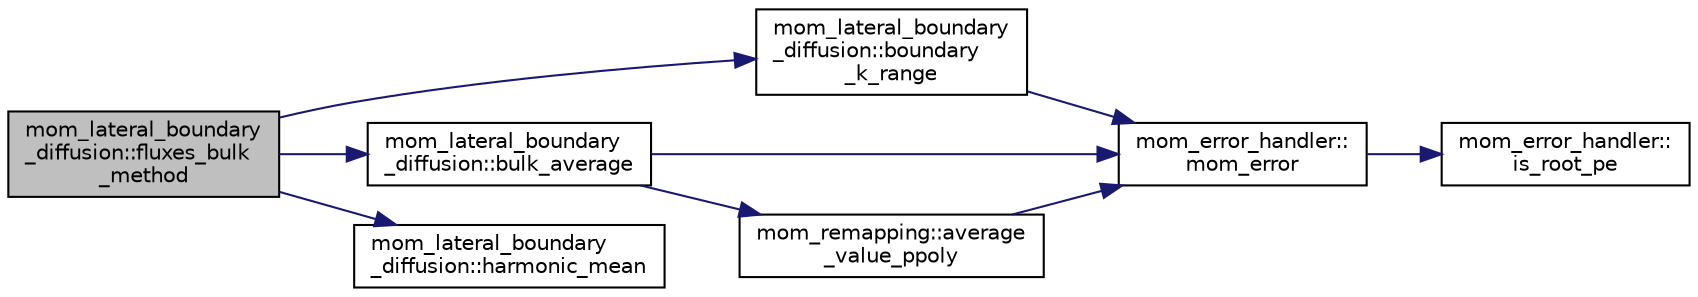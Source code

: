 digraph "mom_lateral_boundary_diffusion::fluxes_bulk_method"
{
 // INTERACTIVE_SVG=YES
 // LATEX_PDF_SIZE
  edge [fontname="Helvetica",fontsize="10",labelfontname="Helvetica",labelfontsize="10"];
  node [fontname="Helvetica",fontsize="10",shape=record];
  rankdir="LR";
  Node1 [label="mom_lateral_boundary\l_diffusion::fluxes_bulk\l_method",height=0.2,width=0.4,color="black", fillcolor="grey75", style="filled", fontcolor="black",tooltip="Apply the lateral boundary diffusive fluxes calculated from a 'bulk model' See Bulk layer approach (M..."];
  Node1 -> Node2 [color="midnightblue",fontsize="10",style="solid",fontname="Helvetica"];
  Node2 [label="mom_lateral_boundary\l_diffusion::boundary\l_k_range",height=0.2,width=0.4,color="black", fillcolor="white", style="filled",URL="$namespacemom__lateral__boundary__diffusion.html#a9cd84e0a8f4ddaba3c8ece5f149c7a9f",tooltip="Find the k-index range corresponding to the layers that are within the boundary-layer region."];
  Node2 -> Node3 [color="midnightblue",fontsize="10",style="solid",fontname="Helvetica"];
  Node3 [label="mom_error_handler::\lmom_error",height=0.2,width=0.4,color="black", fillcolor="white", style="filled",URL="$namespacemom__error__handler.html#a460cfb79a06c29fc249952c2a3710d67",tooltip="This provides a convenient interface for writing an mpp_error message with run-time filter based on a..."];
  Node3 -> Node4 [color="midnightblue",fontsize="10",style="solid",fontname="Helvetica"];
  Node4 [label="mom_error_handler::\lis_root_pe",height=0.2,width=0.4,color="black", fillcolor="white", style="filled",URL="$namespacemom__error__handler.html#ad5f00a53059c72fe2332d1436c80ca71",tooltip="This returns .true. if the current PE is the root PE."];
  Node1 -> Node5 [color="midnightblue",fontsize="10",style="solid",fontname="Helvetica"];
  Node5 [label="mom_lateral_boundary\l_diffusion::bulk_average",height=0.2,width=0.4,color="black", fillcolor="white", style="filled",URL="$namespacemom__lateral__boundary__diffusion.html#a764405ce85234799f6b81be25a8df1b7",tooltip=" "];
  Node5 -> Node6 [color="midnightblue",fontsize="10",style="solid",fontname="Helvetica"];
  Node6 [label="mom_remapping::average\l_value_ppoly",height=0.2,width=0.4,color="black", fillcolor="white", style="filled",URL="$namespacemom__remapping.html#a89dde73fbc6eec035c8dabc225a9c210",tooltip="Returns the average value of a reconstruction within a single source cell, i0, between the non-dimens..."];
  Node6 -> Node3 [color="midnightblue",fontsize="10",style="solid",fontname="Helvetica"];
  Node5 -> Node3 [color="midnightblue",fontsize="10",style="solid",fontname="Helvetica"];
  Node1 -> Node7 [color="midnightblue",fontsize="10",style="solid",fontname="Helvetica"];
  Node7 [label="mom_lateral_boundary\l_diffusion::harmonic_mean",height=0.2,width=0.4,color="black", fillcolor="white", style="filled",URL="$namespacemom__lateral__boundary__diffusion.html#a6c98f54ad462ab45918fdccc0b403948",tooltip="Calculate the harmonic mean of two quantities See Harmonic Mean."];
}
